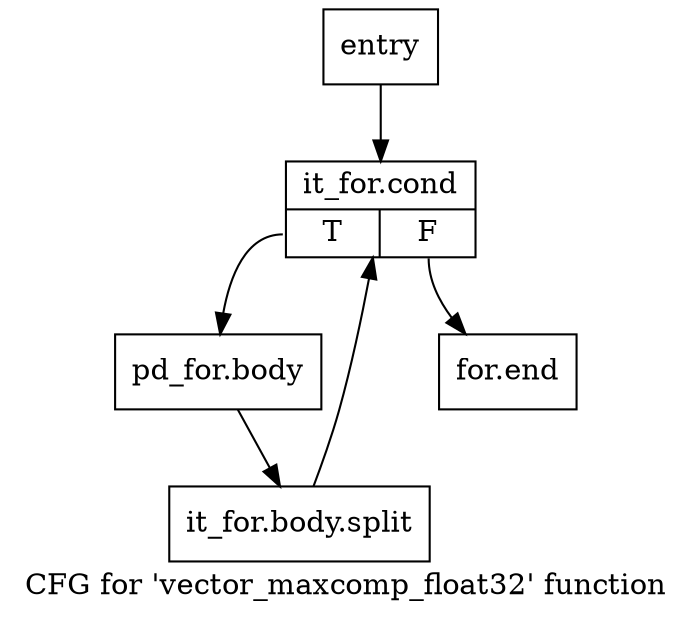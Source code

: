 digraph "CFG for 'vector_maxcomp_float32' function" {
	label="CFG for 'vector_maxcomp_float32' function";

	Node0x10bbb80 [shape=record,label="{entry}"];
	Node0x10bbb80 -> Node0x10bbf60;
	Node0x10bbf60 [shape=record,label="{it_for.cond|{<s0>T|<s1>F}}"];
	Node0x10bbf60:s0 -> Node0x10bbfb0;
	Node0x10bbf60:s1 -> Node0x10bc000;
	Node0x10bbfb0 [shape=record,label="{pd_for.body}"];
	Node0x10bbfb0 -> Node0x156a6d0;
	Node0x156a6d0 [shape=record,label="{it_for.body.split}"];
	Node0x156a6d0 -> Node0x10bbf60;
	Node0x10bc000 [shape=record,label="{for.end}"];
}
